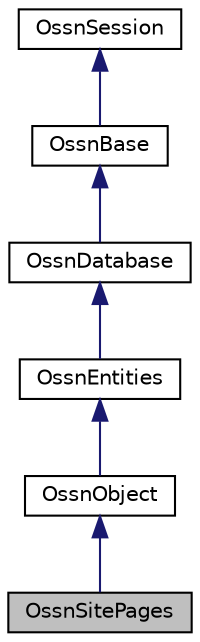 digraph "OssnSitePages"
{
  edge [fontname="Helvetica",fontsize="10",labelfontname="Helvetica",labelfontsize="10"];
  node [fontname="Helvetica",fontsize="10",shape=record];
  Node1 [label="OssnSitePages",height=0.2,width=0.4,color="black", fillcolor="grey75", style="filled", fontcolor="black"];
  Node2 -> Node1 [dir="back",color="midnightblue",fontsize="10",style="solid",fontname="Helvetica"];
  Node2 [label="OssnObject",height=0.2,width=0.4,color="black", fillcolor="white", style="filled",URL="$class_ossn_object.html"];
  Node3 -> Node2 [dir="back",color="midnightblue",fontsize="10",style="solid",fontname="Helvetica"];
  Node3 [label="OssnEntities",height=0.2,width=0.4,color="black", fillcolor="white", style="filled",URL="$class_ossn_entities.html"];
  Node4 -> Node3 [dir="back",color="midnightblue",fontsize="10",style="solid",fontname="Helvetica"];
  Node4 [label="OssnDatabase",height=0.2,width=0.4,color="black", fillcolor="white", style="filled",URL="$class_ossn_database.html"];
  Node5 -> Node4 [dir="back",color="midnightblue",fontsize="10",style="solid",fontname="Helvetica"];
  Node5 [label="OssnBase",height=0.2,width=0.4,color="black", fillcolor="white", style="filled",URL="$class_ossn_base.html"];
  Node6 -> Node5 [dir="back",color="midnightblue",fontsize="10",style="solid",fontname="Helvetica"];
  Node6 [label="OssnSession",height=0.2,width=0.4,color="black", fillcolor="white", style="filled",URL="$class_ossn_session.html"];
}
